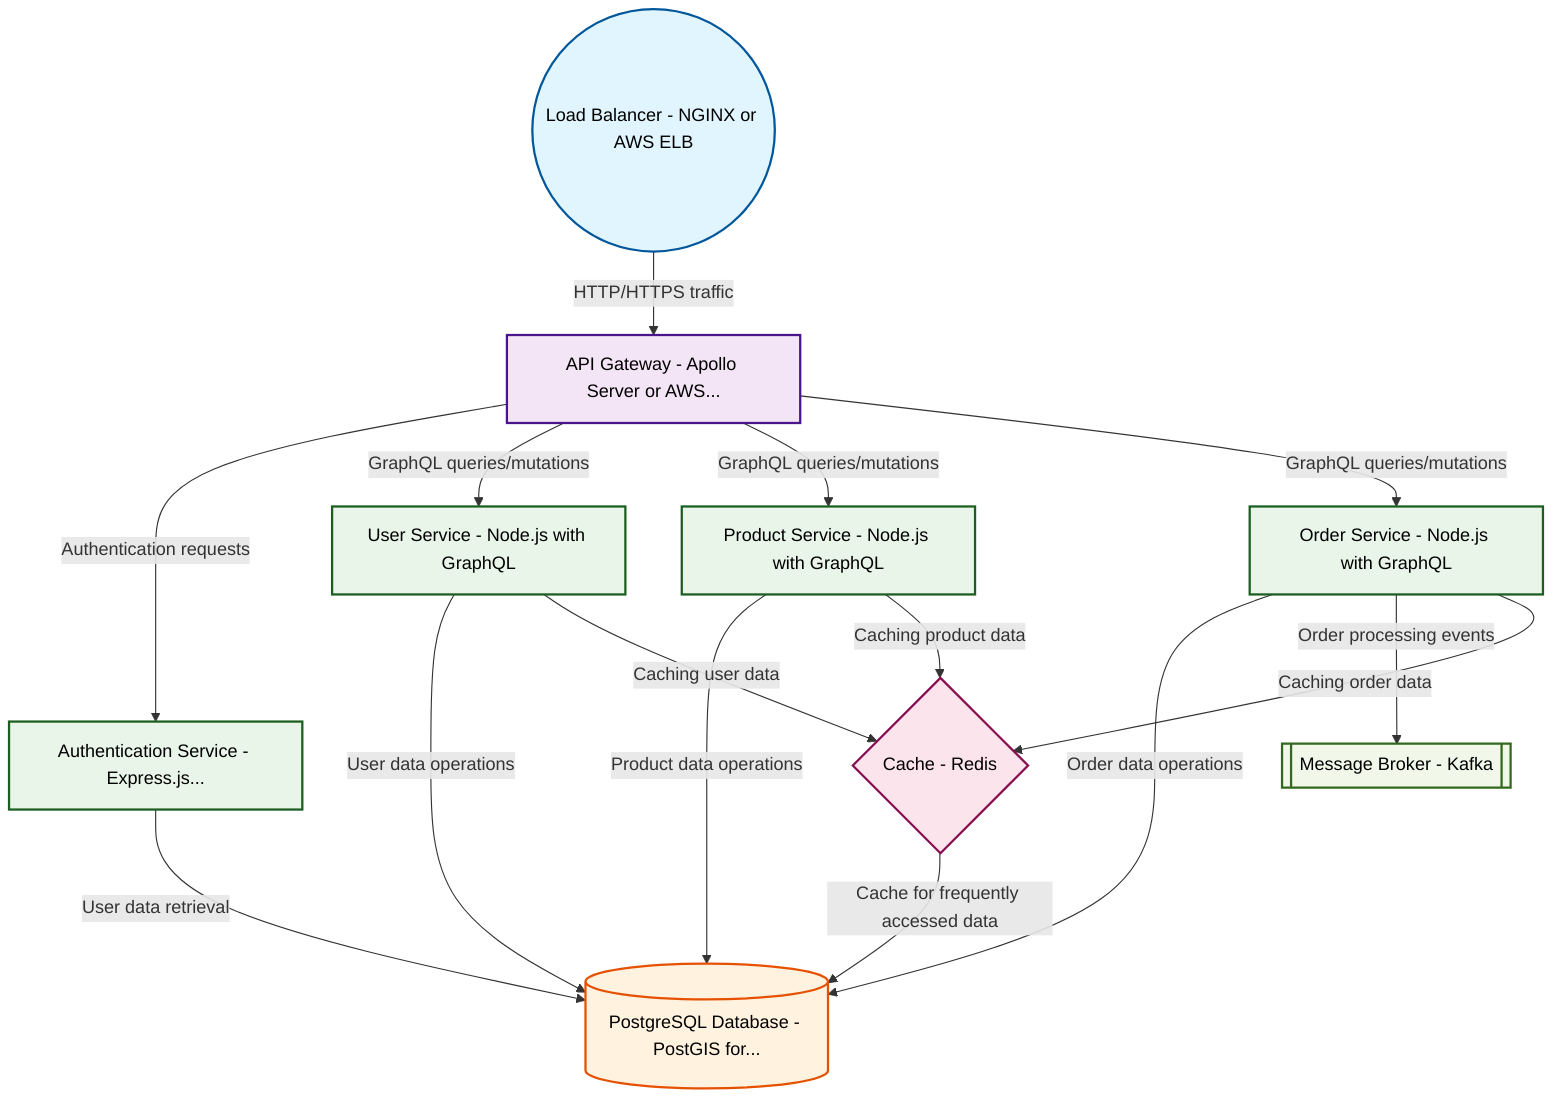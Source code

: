 graph TB

    %% Professional Software Architecture Styling
    classDef userInterface fill:#e1f5fe,stroke:#01579b,stroke-width:2px,color:#000
    classDef apiLayer fill:#f3e5f5,stroke:#4a148c,stroke-width:2px,color:#000
    classDef service fill:#e8f5e8,stroke:#1b5e20,stroke-width:2px,color:#000
    classDef database fill:#fff3e0,stroke:#e65100,stroke-width:2px,color:#000
    classDef cache fill:#fce4ec,stroke:#880e4f,stroke-width:2px,color:#000
    classDef external fill:#f1f8e9,stroke:#33691e,stroke-width:2px,color:#000

    lb1((Load Balancer - NGINX or AWS ELB))
    apiGateway[API Gateway - Apollo Server or AWS...]
    authService[Authentication Service - Express.js...]
    userService[User Service - Node.js with GraphQL]
    productService[Product Service - Node.js with GraphQL]
    orderService[Order Service - Node.js with GraphQL]
    database[(PostgreSQL Database - PostGIS for...)]
    cache{Cache - Redis}
    messageBroker[[Message Broker - Kafka]]

    lb1 -->|HTTP/HTTPS traffic| apiGateway
    apiGateway -->|Authentication requests| authService
    apiGateway -->|GraphQL queries/mutations| userService
    apiGateway -->|GraphQL queries/mutations| productService
    apiGateway -->|GraphQL queries/mutations| orderService
    authService -->|User data retrieval| database
    userService -->|User data operations| database
    productService -->|Product data operations| database
    orderService -->|Order data operations| database
    orderService -->|Order processing events| messageBroker
    cache -->|Cache for frequently accessed data| database
    userService -->|Caching user data| cache
    productService -->|Caching product data| cache
    orderService -->|Caching order data| cache

    class lb1 userInterface
    class apiGateway apiLayer
    class authService service
    class userService service
    class productService service
    class orderService service
    class database database
    class cache cache
    class messageBroker external